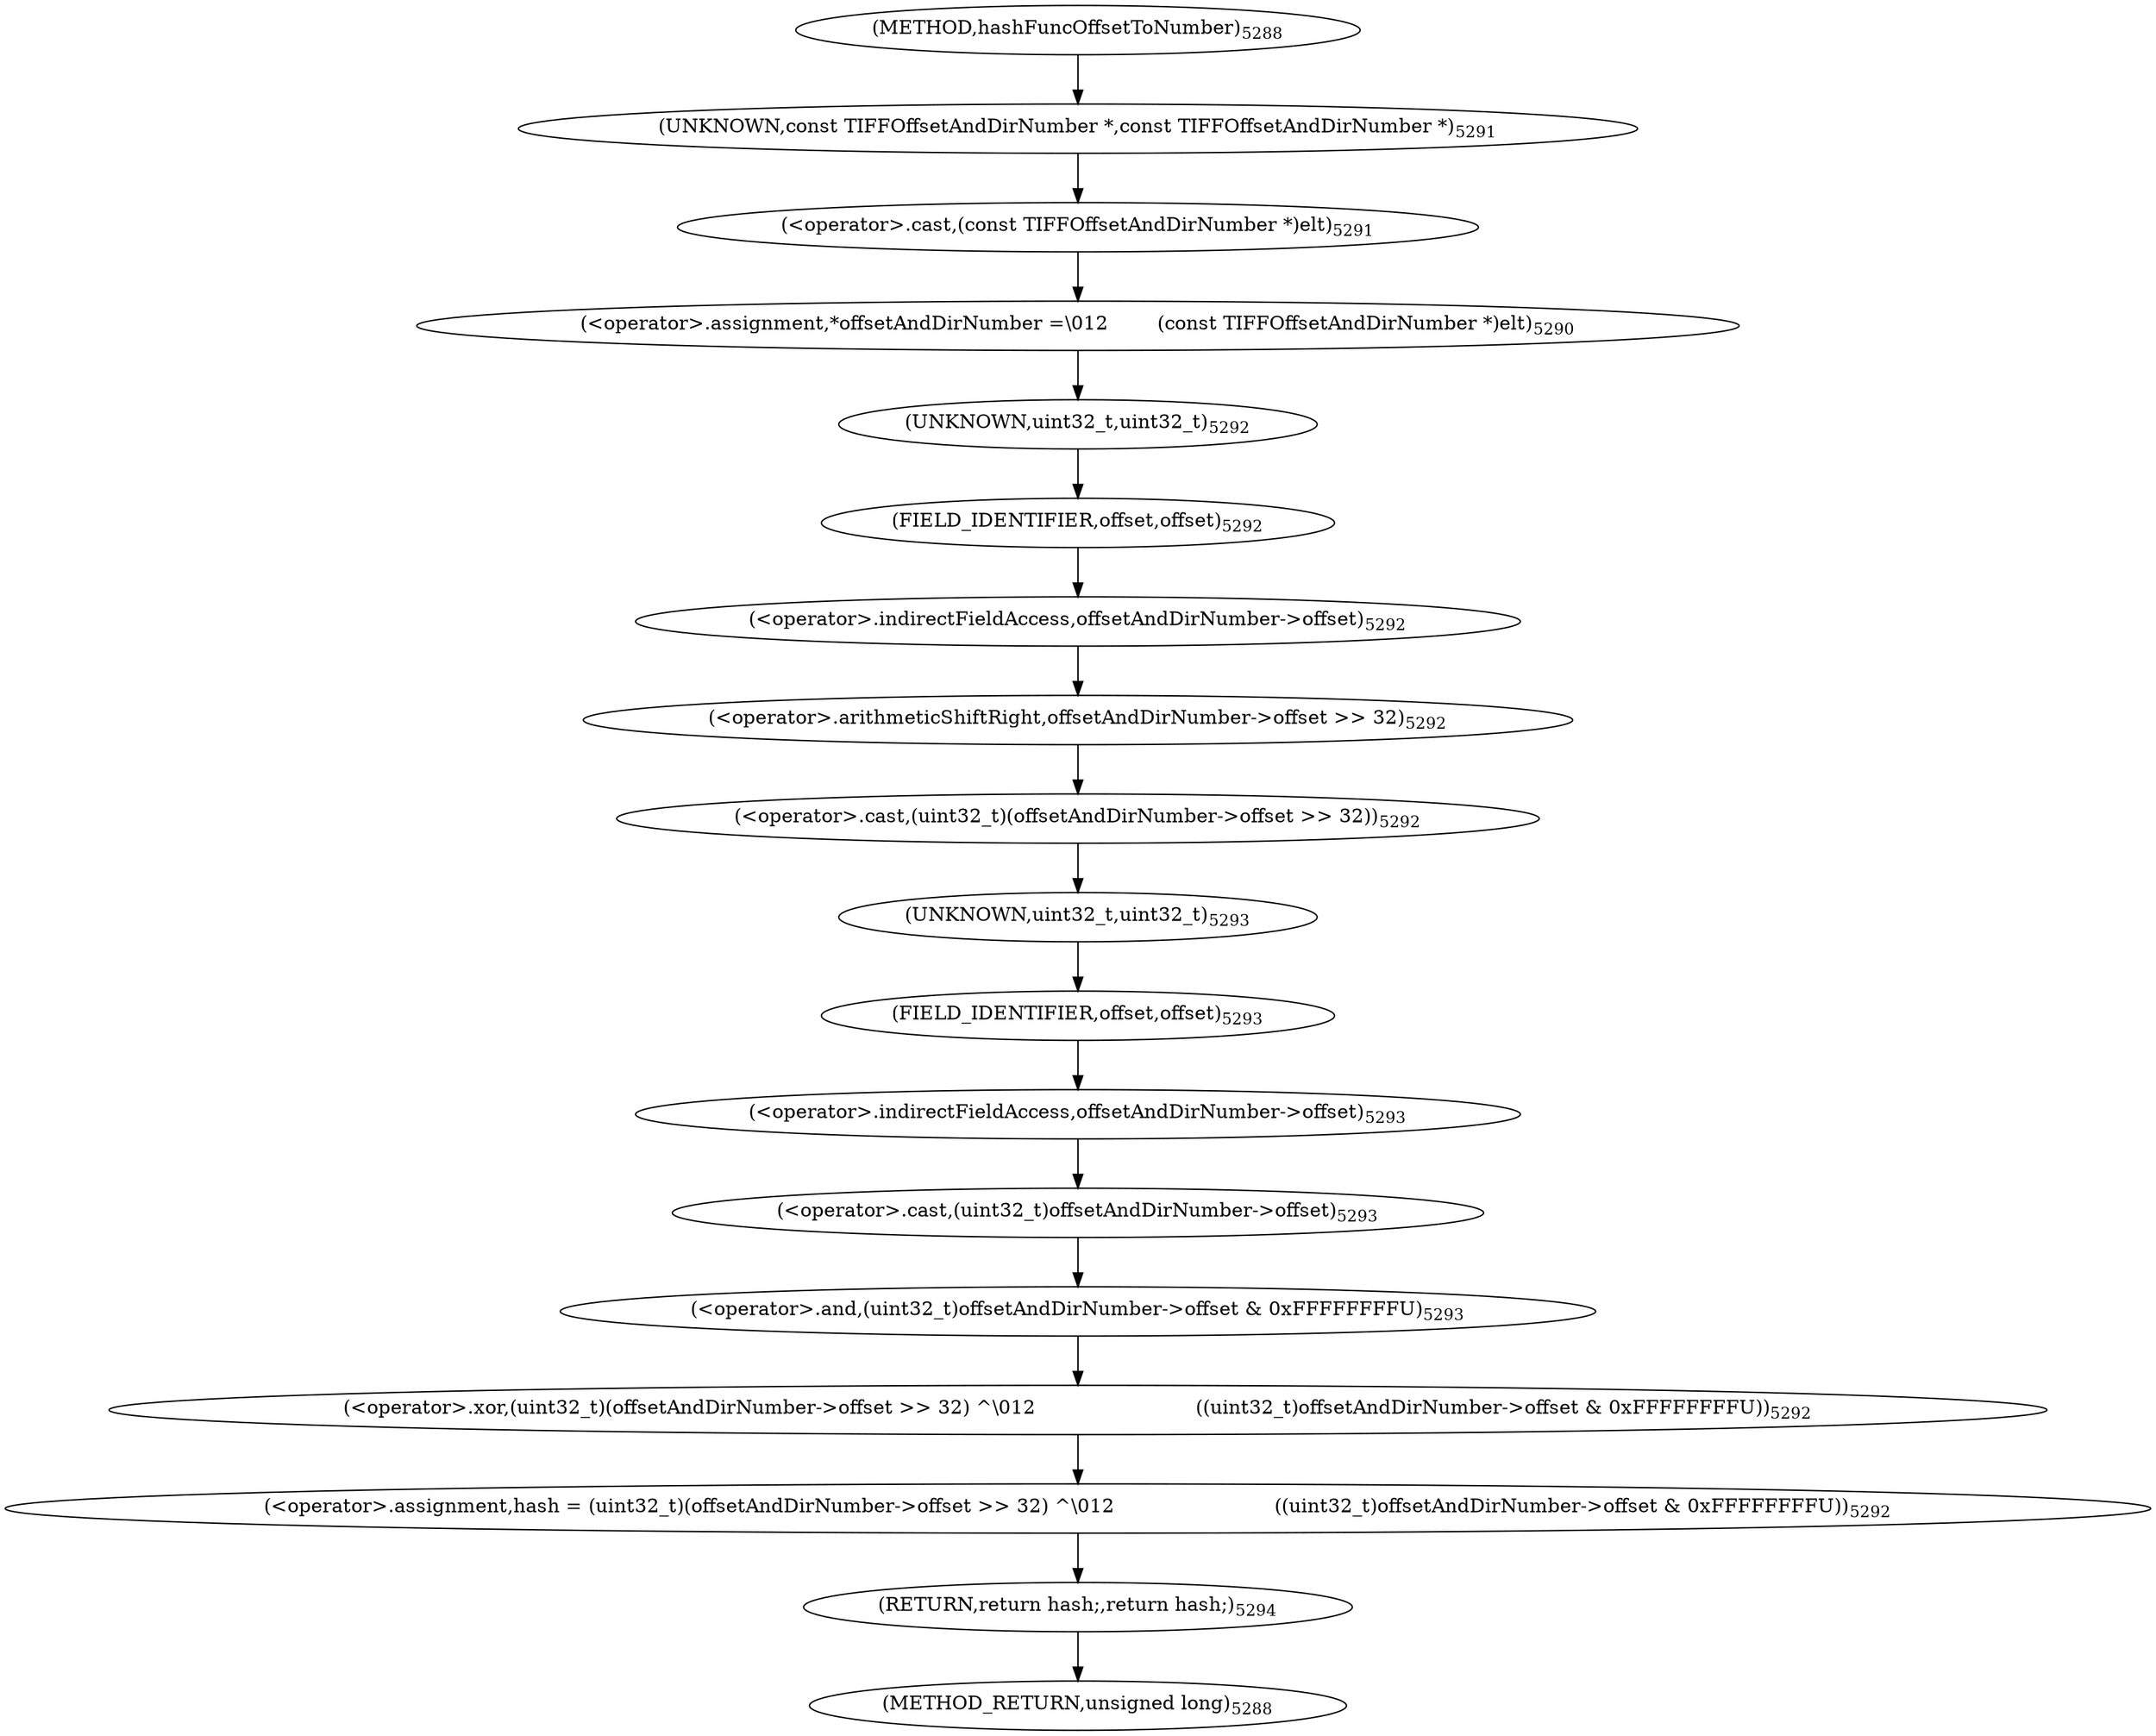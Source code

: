 digraph "hashFuncOffsetToNumber" {  
"91651" [label = <(&lt;operator&gt;.assignment,*offsetAndDirNumber =\012        (const TIFFOffsetAndDirNumber *)elt)<SUB>5290</SUB>> ]
"91657" [label = <(&lt;operator&gt;.assignment,hash = (uint32_t)(offsetAndDirNumber-&gt;offset &gt;&gt; 32) ^\012                          ((uint32_t)offsetAndDirNumber-&gt;offset &amp; 0xFFFFFFFFU))<SUB>5292</SUB>> ]
"91674" [label = <(RETURN,return hash;,return hash;)<SUB>5294</SUB>> ]
"91653" [label = <(&lt;operator&gt;.cast,(const TIFFOffsetAndDirNumber *)elt)<SUB>5291</SUB>> ]
"91659" [label = <(&lt;operator&gt;.xor,(uint32_t)(offsetAndDirNumber-&gt;offset &gt;&gt; 32) ^\012                          ((uint32_t)offsetAndDirNumber-&gt;offset &amp; 0xFFFFFFFFU))<SUB>5292</SUB>> ]
"91654" [label = <(UNKNOWN,const TIFFOffsetAndDirNumber *,const TIFFOffsetAndDirNumber *)<SUB>5291</SUB>> ]
"91660" [label = <(&lt;operator&gt;.cast,(uint32_t)(offsetAndDirNumber-&gt;offset &gt;&gt; 32))<SUB>5292</SUB>> ]
"91667" [label = <(&lt;operator&gt;.and,(uint32_t)offsetAndDirNumber-&gt;offset &amp; 0xFFFFFFFFU)<SUB>5293</SUB>> ]
"91661" [label = <(UNKNOWN,uint32_t,uint32_t)<SUB>5292</SUB>> ]
"91662" [label = <(&lt;operator&gt;.arithmeticShiftRight,offsetAndDirNumber-&gt;offset &gt;&gt; 32)<SUB>5292</SUB>> ]
"91668" [label = <(&lt;operator&gt;.cast,(uint32_t)offsetAndDirNumber-&gt;offset)<SUB>5293</SUB>> ]
"91663" [label = <(&lt;operator&gt;.indirectFieldAccess,offsetAndDirNumber-&gt;offset)<SUB>5292</SUB>> ]
"91669" [label = <(UNKNOWN,uint32_t,uint32_t)<SUB>5293</SUB>> ]
"91670" [label = <(&lt;operator&gt;.indirectFieldAccess,offsetAndDirNumber-&gt;offset)<SUB>5293</SUB>> ]
"91665" [label = <(FIELD_IDENTIFIER,offset,offset)<SUB>5292</SUB>> ]
"91672" [label = <(FIELD_IDENTIFIER,offset,offset)<SUB>5293</SUB>> ]
"91647" [label = <(METHOD,hashFuncOffsetToNumber)<SUB>5288</SUB>> ]
"91676" [label = <(METHOD_RETURN,unsigned long)<SUB>5288</SUB>> ]
  "91651" -> "91661" 
  "91657" -> "91674" 
  "91674" -> "91676" 
  "91653" -> "91651" 
  "91659" -> "91657" 
  "91654" -> "91653" 
  "91660" -> "91669" 
  "91667" -> "91659" 
  "91661" -> "91665" 
  "91662" -> "91660" 
  "91668" -> "91667" 
  "91663" -> "91662" 
  "91669" -> "91672" 
  "91670" -> "91668" 
  "91665" -> "91663" 
  "91672" -> "91670" 
  "91647" -> "91654" 
}
